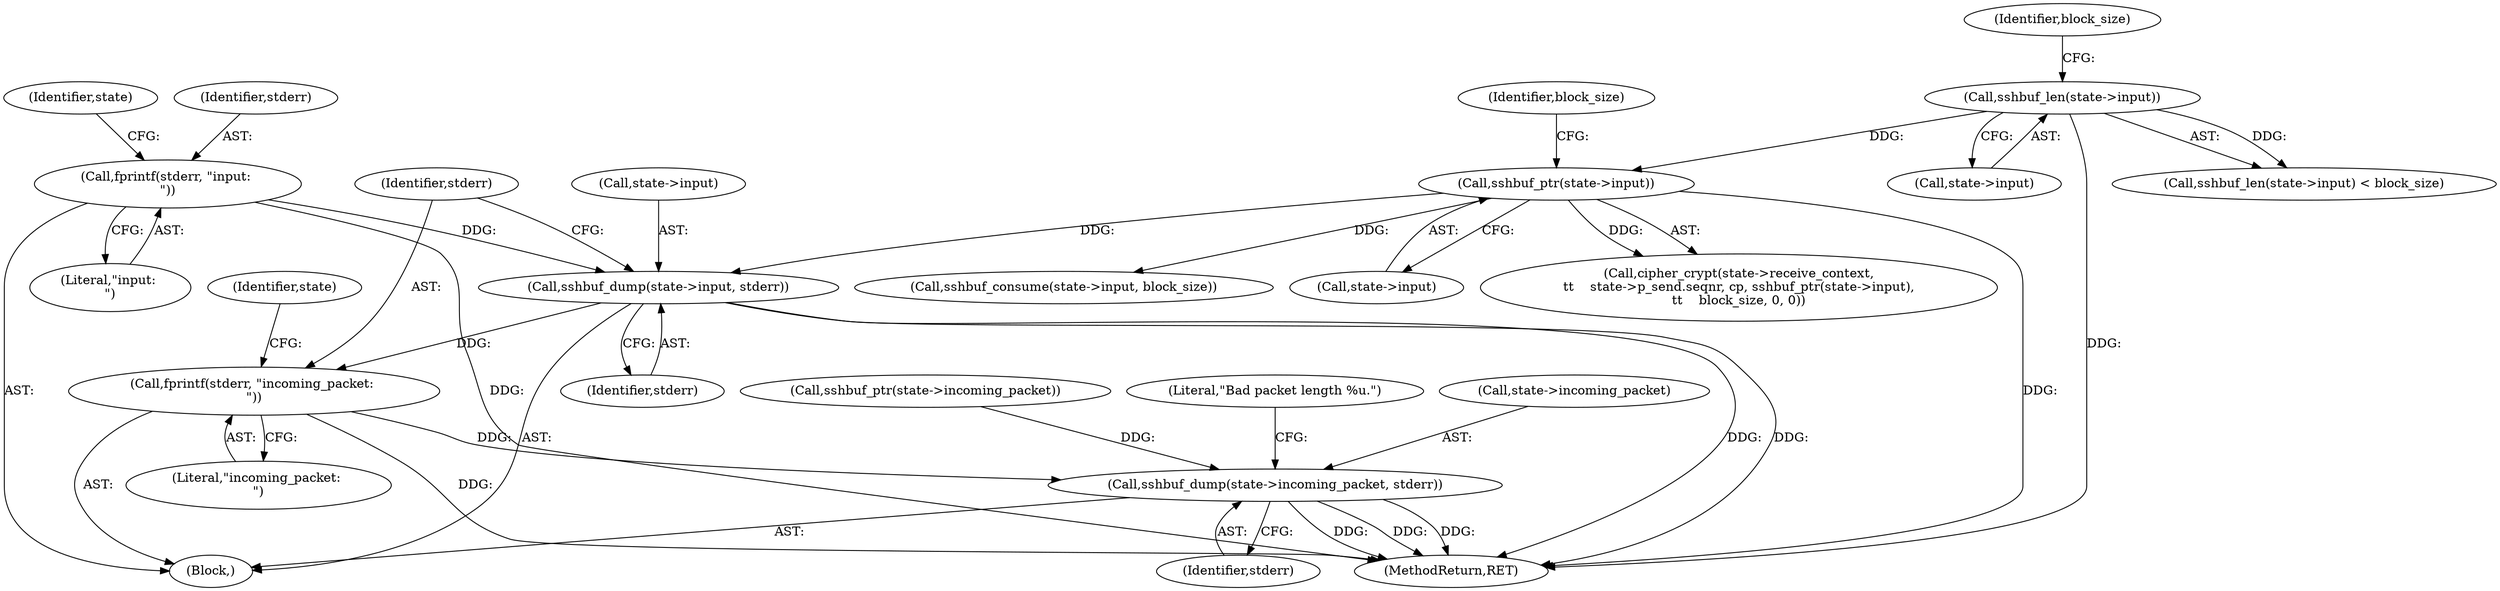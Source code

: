 digraph "0_mindrot_28652bca29046f62c7045e933e6b931de1d16737_0@pointer" {
"1000408" [label="(Call,sshbuf_dump(state->input, stderr))"];
"1000372" [label="(Call,sshbuf_ptr(state->input))"];
"1000334" [label="(Call,sshbuf_len(state->input))"];
"1000405" [label="(Call,fprintf(stderr, \"input: \n\"))"];
"1000413" [label="(Call,fprintf(stderr, \"incoming_packet: \n\"))"];
"1000416" [label="(Call,sshbuf_dump(state->incoming_packet, stderr))"];
"1000334" [label="(Call,sshbuf_len(state->input))"];
"1000335" [label="(Call,state->input)"];
"1000406" [label="(Identifier,stderr)"];
"1000386" [label="(Call,sshbuf_ptr(state->incoming_packet))"];
"1000412" [label="(Identifier,stderr)"];
"1000408" [label="(Call,sshbuf_dump(state->input, stderr))"];
"1000422" [label="(Literal,\"Bad packet length %u.\")"];
"1000437" [label="(Call,sshbuf_consume(state->input, block_size))"];
"1000418" [label="(Identifier,state)"];
"1000333" [label="(Call,sshbuf_len(state->input) < block_size)"];
"1000420" [label="(Identifier,stderr)"];
"1000413" [label="(Call,fprintf(stderr, \"incoming_packet: \n\"))"];
"1000404" [label="(Block,)"];
"1000414" [label="(Identifier,stderr)"];
"1000410" [label="(Identifier,state)"];
"1000407" [label="(Literal,\"input: \n\")"];
"1001011" [label="(MethodReturn,RET)"];
"1000373" [label="(Call,state->input)"];
"1000415" [label="(Literal,\"incoming_packet: \n\")"];
"1000376" [label="(Identifier,block_size)"];
"1000417" [label="(Call,state->incoming_packet)"];
"1000416" [label="(Call,sshbuf_dump(state->incoming_packet, stderr))"];
"1000372" [label="(Call,sshbuf_ptr(state->input))"];
"1000405" [label="(Call,fprintf(stderr, \"input: \n\"))"];
"1000338" [label="(Identifier,block_size)"];
"1000409" [label="(Call,state->input)"];
"1000362" [label="(Call,cipher_crypt(state->receive_context,\n\t\t    state->p_send.seqnr, cp, sshbuf_ptr(state->input),\n\t\t    block_size, 0, 0))"];
"1000408" -> "1000404"  [label="AST: "];
"1000408" -> "1000412"  [label="CFG: "];
"1000409" -> "1000408"  [label="AST: "];
"1000412" -> "1000408"  [label="AST: "];
"1000414" -> "1000408"  [label="CFG: "];
"1000408" -> "1001011"  [label="DDG: "];
"1000408" -> "1001011"  [label="DDG: "];
"1000372" -> "1000408"  [label="DDG: "];
"1000405" -> "1000408"  [label="DDG: "];
"1000408" -> "1000413"  [label="DDG: "];
"1000372" -> "1000362"  [label="AST: "];
"1000372" -> "1000373"  [label="CFG: "];
"1000373" -> "1000372"  [label="AST: "];
"1000376" -> "1000372"  [label="CFG: "];
"1000372" -> "1001011"  [label="DDG: "];
"1000372" -> "1000362"  [label="DDG: "];
"1000334" -> "1000372"  [label="DDG: "];
"1000372" -> "1000437"  [label="DDG: "];
"1000334" -> "1000333"  [label="AST: "];
"1000334" -> "1000335"  [label="CFG: "];
"1000335" -> "1000334"  [label="AST: "];
"1000338" -> "1000334"  [label="CFG: "];
"1000334" -> "1001011"  [label="DDG: "];
"1000334" -> "1000333"  [label="DDG: "];
"1000405" -> "1000404"  [label="AST: "];
"1000405" -> "1000407"  [label="CFG: "];
"1000406" -> "1000405"  [label="AST: "];
"1000407" -> "1000405"  [label="AST: "];
"1000410" -> "1000405"  [label="CFG: "];
"1000405" -> "1001011"  [label="DDG: "];
"1000413" -> "1000404"  [label="AST: "];
"1000413" -> "1000415"  [label="CFG: "];
"1000414" -> "1000413"  [label="AST: "];
"1000415" -> "1000413"  [label="AST: "];
"1000418" -> "1000413"  [label="CFG: "];
"1000413" -> "1001011"  [label="DDG: "];
"1000413" -> "1000416"  [label="DDG: "];
"1000416" -> "1000404"  [label="AST: "];
"1000416" -> "1000420"  [label="CFG: "];
"1000417" -> "1000416"  [label="AST: "];
"1000420" -> "1000416"  [label="AST: "];
"1000422" -> "1000416"  [label="CFG: "];
"1000416" -> "1001011"  [label="DDG: "];
"1000416" -> "1001011"  [label="DDG: "];
"1000416" -> "1001011"  [label="DDG: "];
"1000386" -> "1000416"  [label="DDG: "];
}
